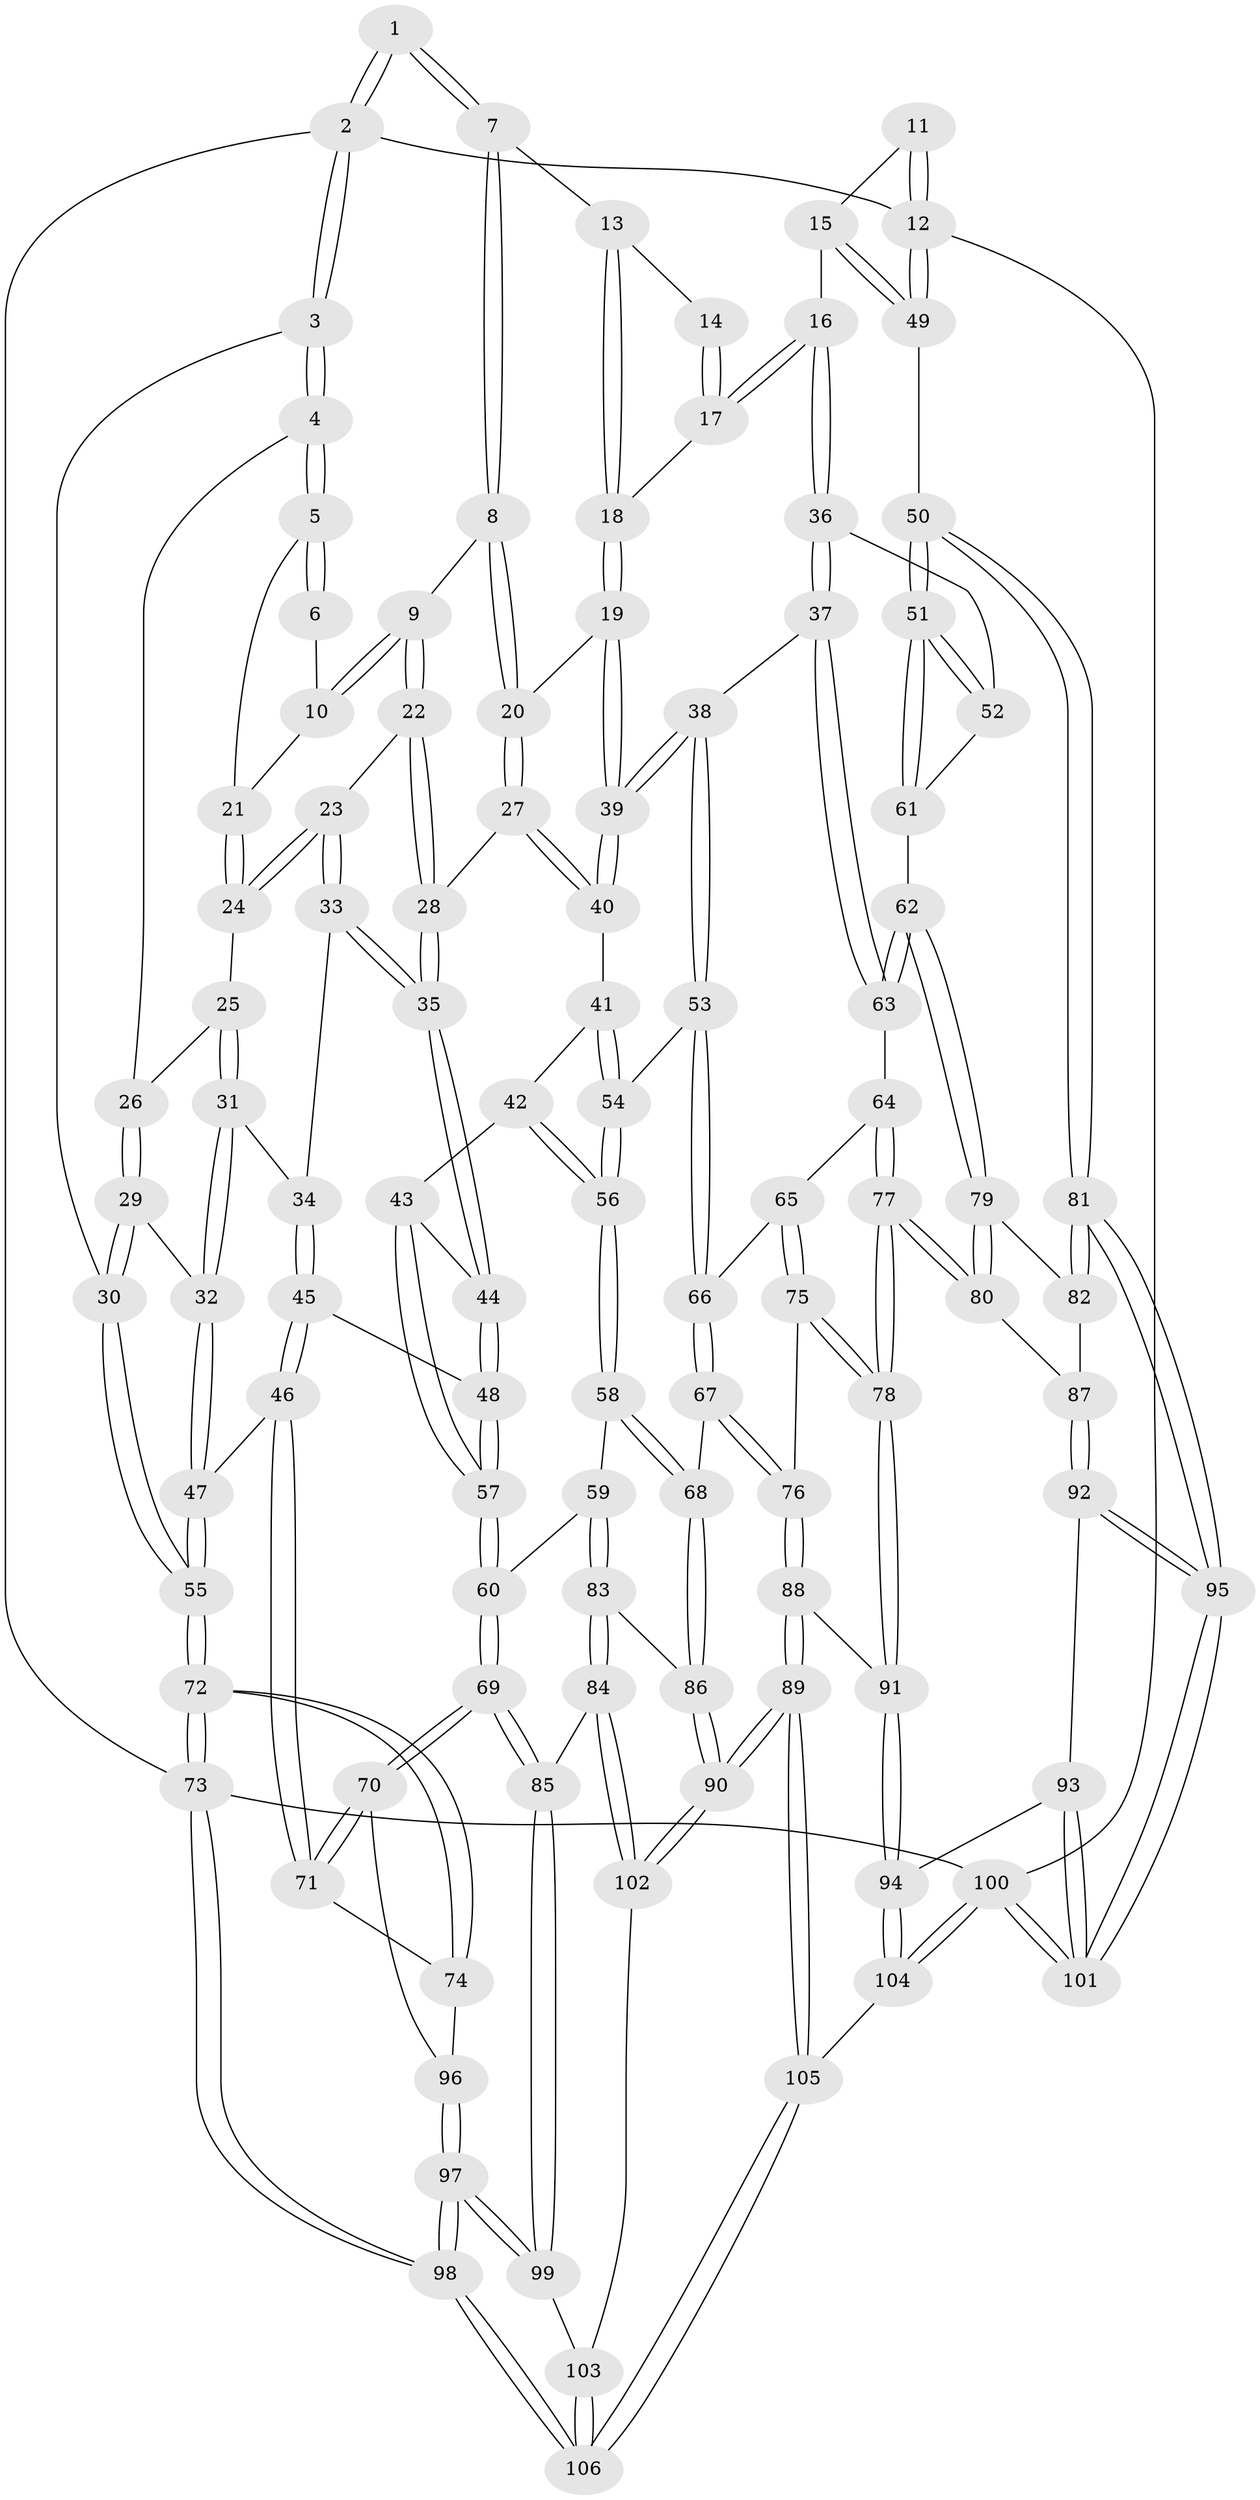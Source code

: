 // Generated by graph-tools (version 1.1) at 2025/27/03/09/25 03:27:05]
// undirected, 106 vertices, 262 edges
graph export_dot {
graph [start="1"]
  node [color=gray90,style=filled];
  1 [pos="+0.16311952984679656+0"];
  2 [pos="+0+0"];
  3 [pos="+0+0"];
  4 [pos="+0.10051530694664432+0.1317059224188812"];
  5 [pos="+0.1096653764386866+0.12522447343077672"];
  6 [pos="+0.14205568829134074+0.030258026598801842"];
  7 [pos="+0.4274344963634524+0"];
  8 [pos="+0.36613280408848675+0.0734016744918607"];
  9 [pos="+0.3593276409286122+0.07760848320380663"];
  10 [pos="+0.24215162664907053+0.10831140892454984"];
  11 [pos="+1+0"];
  12 [pos="+1+0"];
  13 [pos="+0.43559660711968823+0"];
  14 [pos="+0.9912313858425404+0"];
  15 [pos="+0.8978114819893354+0.23803676225643272"];
  16 [pos="+0.8792640138458957+0.242762424118223"];
  17 [pos="+0.763002774112383+0.1428769585670132"];
  18 [pos="+0.664088605768681+0.15856417185996988"];
  19 [pos="+0.6577094606950709+0.16855761711235231"];
  20 [pos="+0.4074336589596454+0.1835435222349992"];
  21 [pos="+0.19697248531943506+0.13436432972745485"];
  22 [pos="+0.2720881586681669+0.19820059798089873"];
  23 [pos="+0.22300115650767277+0.2321563861228966"];
  24 [pos="+0.20823022291694937+0.21336126721398652"];
  25 [pos="+0.11066266898625136+0.19315452729393898"];
  26 [pos="+0.10417168790108082+0.18448400668398482"];
  27 [pos="+0.4131076354938968+0.2346068854559899"];
  28 [pos="+0.3286610692341552+0.2862151827044829"];
  29 [pos="+0+0.3057545390277703"];
  30 [pos="+0+0.2904813731127152"];
  31 [pos="+0.13534863739970235+0.29105985474986734"];
  32 [pos="+0.04510522905269494+0.3392986362012669"];
  33 [pos="+0.21636271543748697+0.2870808248477163"];
  34 [pos="+0.14448970678955475+0.29258100644122154"];
  35 [pos="+0.2724276213229542+0.34349788969479766"];
  36 [pos="+0.8585812554818074+0.3196659613921571"];
  37 [pos="+0.6640191227938166+0.3903268905012919"];
  38 [pos="+0.6267583886116004+0.38095645195821115"];
  39 [pos="+0.6015202150337895+0.3056600016434985"];
  40 [pos="+0.45857819402457795+0.2847356508582659"];
  41 [pos="+0.43395660004479825+0.3455241462030471"];
  42 [pos="+0.3393108051963192+0.39057790238692114"];
  43 [pos="+0.3131895517254307+0.38616497729443167"];
  44 [pos="+0.2743348820324632+0.3610943836114688"];
  45 [pos="+0.17416867422196095+0.4515076179315701"];
  46 [pos="+0.14284571819515277+0.47659321087749795"];
  47 [pos="+0.11905284326232954+0.4624735532719732"];
  48 [pos="+0.205225015620947+0.43400905040170284"];
  49 [pos="+1+0.22681304853248346"];
  50 [pos="+1+0.5074515082533047"];
  51 [pos="+1+0.47848672994862645"];
  52 [pos="+0.8707416404792118+0.3612258990888572"];
  53 [pos="+0.5945111012511988+0.42904299476755725"];
  54 [pos="+0.46723902059091843+0.4586700157744239"];
  55 [pos="+0+0.5394945948077708"];
  56 [pos="+0.4371224472156023+0.4875814862638356"];
  57 [pos="+0.3248912203623925+0.522313453004585"];
  58 [pos="+0.41905157722505915+0.5352305738166528"];
  59 [pos="+0.3860910852165021+0.5526428917386417"];
  60 [pos="+0.33695080742511246+0.5465110231365983"];
  61 [pos="+0.834943321248788+0.499729434034613"];
  62 [pos="+0.8234600894884451+0.5150411269208361"];
  63 [pos="+0.7712828963021938+0.506071166080164"];
  64 [pos="+0.7170106023799322+0.5498675953832647"];
  65 [pos="+0.6655785479626934+0.5535998068089141"];
  66 [pos="+0.6005129365466603+0.500380533197881"];
  67 [pos="+0.5477750273061716+0.5959839819706657"];
  68 [pos="+0.5152884359757319+0.6000486323342498"];
  69 [pos="+0.19573546218086516+0.6233406431655493"];
  70 [pos="+0.18724057170326455+0.6181307741964384"];
  71 [pos="+0.14710927991812853+0.5114653176219158"];
  72 [pos="+0+0.5818755257029168"];
  73 [pos="+0+1"];
  74 [pos="+0+0.6047193255644268"];
  75 [pos="+0.6458577028719835+0.6273320507354381"];
  76 [pos="+0.578419991211317+0.6229983887756194"];
  77 [pos="+0.7240199709891065+0.6817130162294285"];
  78 [pos="+0.7159308343330637+0.6912736840573868"];
  79 [pos="+0.835918553893224+0.5501217058141893"];
  80 [pos="+0.8147205600966326+0.6286477822235171"];
  81 [pos="+1+0.6909479762803344"];
  82 [pos="+0.9383730193091993+0.5914343114722295"];
  83 [pos="+0.3862367646213244+0.5649644559165365"];
  84 [pos="+0.3739230603832079+0.7207989228911348"];
  85 [pos="+0.20162912359656812+0.6363707794876892"];
  86 [pos="+0.47639491054169125+0.6943688772079067"];
  87 [pos="+0.8495220696921616+0.664226255883767"];
  88 [pos="+0.5815610562082602+0.7765134266407548"];
  89 [pos="+0.48917103530146144+0.8725312510607937"];
  90 [pos="+0.4440862396722556+0.8123790515439744"];
  91 [pos="+0.7123883543918031+0.7145602189214538"];
  92 [pos="+0.8636359245419075+0.679640472595632"];
  93 [pos="+0.7970835515675858+0.7959083565865315"];
  94 [pos="+0.7850745772415455+0.7989943420611999"];
  95 [pos="+1+0.7591113272574198"];
  96 [pos="+0.08597880892413477+0.6563437395269127"];
  97 [pos="+0.04160992962177848+0.8004696223041308"];
  98 [pos="+0+1"];
  99 [pos="+0.19844690422618091+0.7399765083767456"];
  100 [pos="+1+1"];
  101 [pos="+1+0.8358360695069438"];
  102 [pos="+0.4199758553256816+0.7963816647122355"];
  103 [pos="+0.2280162193594661+0.8035718108437868"];
  104 [pos="+0.6830997061092451+1"];
  105 [pos="+0.5104117803958903+1"];
  106 [pos="+0.033360008688709995+1"];
  1 -- 2;
  1 -- 2;
  1 -- 7;
  1 -- 7;
  2 -- 3;
  2 -- 3;
  2 -- 12;
  2 -- 73;
  3 -- 4;
  3 -- 4;
  3 -- 30;
  4 -- 5;
  4 -- 5;
  4 -- 26;
  5 -- 6;
  5 -- 6;
  5 -- 21;
  6 -- 10;
  7 -- 8;
  7 -- 8;
  7 -- 13;
  8 -- 9;
  8 -- 20;
  8 -- 20;
  9 -- 10;
  9 -- 10;
  9 -- 22;
  9 -- 22;
  10 -- 21;
  11 -- 12;
  11 -- 12;
  11 -- 15;
  12 -- 49;
  12 -- 49;
  12 -- 100;
  13 -- 14;
  13 -- 18;
  13 -- 18;
  14 -- 17;
  14 -- 17;
  15 -- 16;
  15 -- 49;
  15 -- 49;
  16 -- 17;
  16 -- 17;
  16 -- 36;
  16 -- 36;
  17 -- 18;
  18 -- 19;
  18 -- 19;
  19 -- 20;
  19 -- 39;
  19 -- 39;
  20 -- 27;
  20 -- 27;
  21 -- 24;
  21 -- 24;
  22 -- 23;
  22 -- 28;
  22 -- 28;
  23 -- 24;
  23 -- 24;
  23 -- 33;
  23 -- 33;
  24 -- 25;
  25 -- 26;
  25 -- 31;
  25 -- 31;
  26 -- 29;
  26 -- 29;
  27 -- 28;
  27 -- 40;
  27 -- 40;
  28 -- 35;
  28 -- 35;
  29 -- 30;
  29 -- 30;
  29 -- 32;
  30 -- 55;
  30 -- 55;
  31 -- 32;
  31 -- 32;
  31 -- 34;
  32 -- 47;
  32 -- 47;
  33 -- 34;
  33 -- 35;
  33 -- 35;
  34 -- 45;
  34 -- 45;
  35 -- 44;
  35 -- 44;
  36 -- 37;
  36 -- 37;
  36 -- 52;
  37 -- 38;
  37 -- 63;
  37 -- 63;
  38 -- 39;
  38 -- 39;
  38 -- 53;
  38 -- 53;
  39 -- 40;
  39 -- 40;
  40 -- 41;
  41 -- 42;
  41 -- 54;
  41 -- 54;
  42 -- 43;
  42 -- 56;
  42 -- 56;
  43 -- 44;
  43 -- 57;
  43 -- 57;
  44 -- 48;
  44 -- 48;
  45 -- 46;
  45 -- 46;
  45 -- 48;
  46 -- 47;
  46 -- 71;
  46 -- 71;
  47 -- 55;
  47 -- 55;
  48 -- 57;
  48 -- 57;
  49 -- 50;
  50 -- 51;
  50 -- 51;
  50 -- 81;
  50 -- 81;
  51 -- 52;
  51 -- 52;
  51 -- 61;
  51 -- 61;
  52 -- 61;
  53 -- 54;
  53 -- 66;
  53 -- 66;
  54 -- 56;
  54 -- 56;
  55 -- 72;
  55 -- 72;
  56 -- 58;
  56 -- 58;
  57 -- 60;
  57 -- 60;
  58 -- 59;
  58 -- 68;
  58 -- 68;
  59 -- 60;
  59 -- 83;
  59 -- 83;
  60 -- 69;
  60 -- 69;
  61 -- 62;
  62 -- 63;
  62 -- 63;
  62 -- 79;
  62 -- 79;
  63 -- 64;
  64 -- 65;
  64 -- 77;
  64 -- 77;
  65 -- 66;
  65 -- 75;
  65 -- 75;
  66 -- 67;
  66 -- 67;
  67 -- 68;
  67 -- 76;
  67 -- 76;
  68 -- 86;
  68 -- 86;
  69 -- 70;
  69 -- 70;
  69 -- 85;
  69 -- 85;
  70 -- 71;
  70 -- 71;
  70 -- 96;
  71 -- 74;
  72 -- 73;
  72 -- 73;
  72 -- 74;
  72 -- 74;
  73 -- 98;
  73 -- 98;
  73 -- 100;
  74 -- 96;
  75 -- 76;
  75 -- 78;
  75 -- 78;
  76 -- 88;
  76 -- 88;
  77 -- 78;
  77 -- 78;
  77 -- 80;
  77 -- 80;
  78 -- 91;
  78 -- 91;
  79 -- 80;
  79 -- 80;
  79 -- 82;
  80 -- 87;
  81 -- 82;
  81 -- 82;
  81 -- 95;
  81 -- 95;
  82 -- 87;
  83 -- 84;
  83 -- 84;
  83 -- 86;
  84 -- 85;
  84 -- 102;
  84 -- 102;
  85 -- 99;
  85 -- 99;
  86 -- 90;
  86 -- 90;
  87 -- 92;
  87 -- 92;
  88 -- 89;
  88 -- 89;
  88 -- 91;
  89 -- 90;
  89 -- 90;
  89 -- 105;
  89 -- 105;
  90 -- 102;
  90 -- 102;
  91 -- 94;
  91 -- 94;
  92 -- 93;
  92 -- 95;
  92 -- 95;
  93 -- 94;
  93 -- 101;
  93 -- 101;
  94 -- 104;
  94 -- 104;
  95 -- 101;
  95 -- 101;
  96 -- 97;
  96 -- 97;
  97 -- 98;
  97 -- 98;
  97 -- 99;
  97 -- 99;
  98 -- 106;
  98 -- 106;
  99 -- 103;
  100 -- 101;
  100 -- 101;
  100 -- 104;
  100 -- 104;
  102 -- 103;
  103 -- 106;
  103 -- 106;
  104 -- 105;
  105 -- 106;
  105 -- 106;
}
